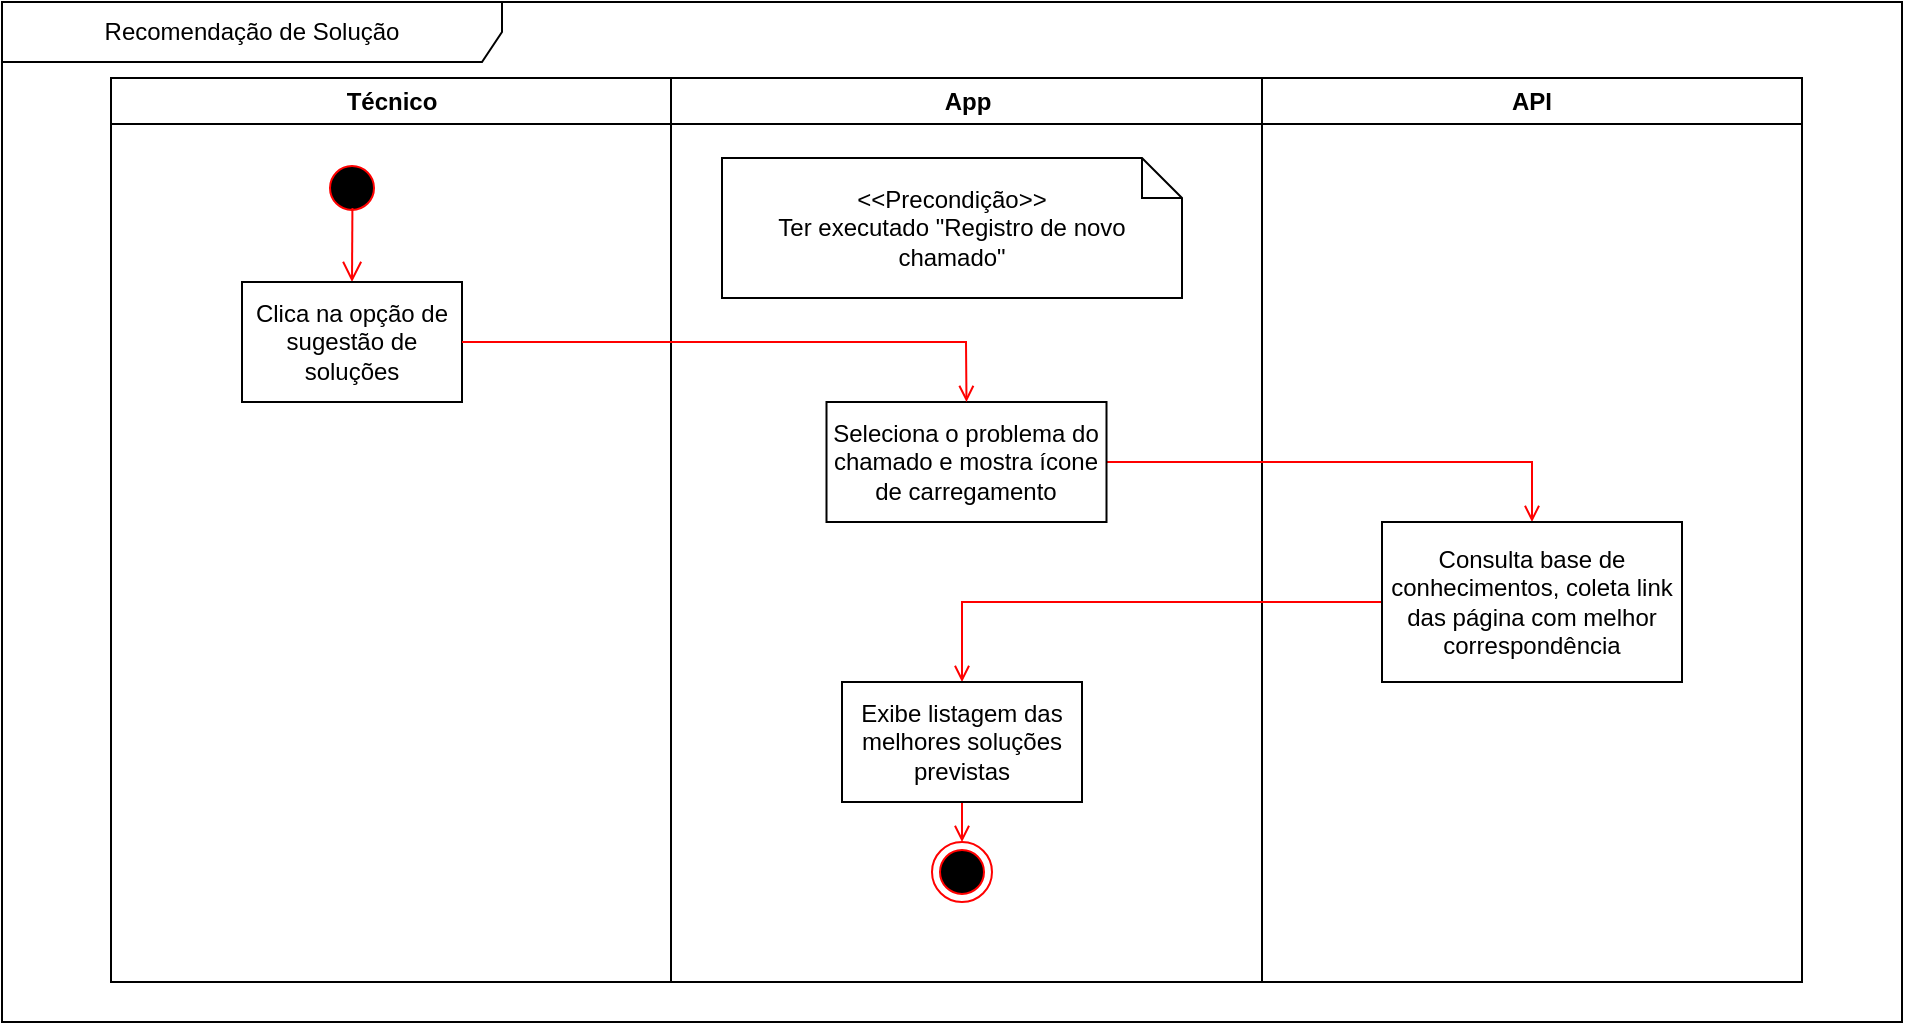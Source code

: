 <mxfile version="24.2.2" type="github">
  <diagram name="Página-1" id="wIKUW0sO_0uCQAr8_M2o">
    <mxGraphModel dx="1380" dy="783" grid="1" gridSize="10" guides="1" tooltips="1" connect="1" arrows="1" fold="1" page="1" pageScale="1" pageWidth="827" pageHeight="1169" math="0" shadow="0">
      <root>
        <mxCell id="0" />
        <mxCell id="1" parent="0" />
        <mxCell id="-VZP5fK5Uo64a7TJy_nP-1" value="Técnico" style="swimlane;whiteSpace=wrap" vertex="1" parent="1">
          <mxGeometry x="154.5" y="48" width="280" height="452" as="geometry" />
        </mxCell>
        <mxCell id="-VZP5fK5Uo64a7TJy_nP-2" value="App" style="swimlane;whiteSpace=wrap" vertex="1" parent="1">
          <mxGeometry x="434.5" y="48" width="295.5" height="452" as="geometry" />
        </mxCell>
        <mxCell id="-VZP5fK5Uo64a7TJy_nP-3" value="API" style="swimlane;whiteSpace=wrap" vertex="1" parent="1">
          <mxGeometry x="730" y="48" width="270" height="452" as="geometry" />
        </mxCell>
        <mxCell id="-VZP5fK5Uo64a7TJy_nP-4" value="" style="endArrow=open;strokeColor=#FF0000;endFill=1;rounded=0;entryX=0.5;entryY=0;entryDx=0;entryDy=0;exitX=0;exitY=0.5;exitDx=0;exitDy=0;" edge="1" parent="1" source="-VZP5fK5Uo64a7TJy_nP-10" target="-VZP5fK5Uo64a7TJy_nP-27">
          <mxGeometry relative="1" as="geometry">
            <mxPoint x="335" y="295" as="sourcePoint" />
            <mxPoint x="610" y="390" as="targetPoint" />
            <Array as="points">
              <mxPoint x="865" y="240" />
            </Array>
          </mxGeometry>
        </mxCell>
        <mxCell id="-VZP5fK5Uo64a7TJy_nP-5" value="Recomendação de Solução" style="shape=umlFrame;whiteSpace=wrap;html=1;pointerEvents=0;width=250;height=30;" vertex="1" parent="1">
          <mxGeometry x="100" y="10" width="950" height="510" as="geometry" />
        </mxCell>
        <mxCell id="-VZP5fK5Uo64a7TJy_nP-6" value="&amp;lt;&amp;lt;Precondição&amp;gt;&amp;gt;&lt;div&gt;Ter executado &quot;Registro de novo chamado&quot;&lt;/div&gt;" style="shape=note;size=20;whiteSpace=wrap;html=1;" vertex="1" parent="1">
          <mxGeometry x="460" y="88" width="230" height="70" as="geometry" />
        </mxCell>
        <mxCell id="-VZP5fK5Uo64a7TJy_nP-7" value="" style="ellipse;shape=startState;fillColor=#000000;strokeColor=#ff0000;" vertex="1" parent="1">
          <mxGeometry x="260" y="88" width="30" height="30" as="geometry" />
        </mxCell>
        <mxCell id="-VZP5fK5Uo64a7TJy_nP-8" value="" style="edgeStyle=elbowEdgeStyle;elbow=horizontal;verticalAlign=bottom;endArrow=open;endSize=8;strokeColor=#FF0000;endFill=1;rounded=0;exitX=0.507;exitY=0.833;exitDx=0;exitDy=0;exitPerimeter=0;" edge="1" parent="1" source="-VZP5fK5Uo64a7TJy_nP-7" target="-VZP5fK5Uo64a7TJy_nP-9">
          <mxGeometry x="484.5" y="148" as="geometry">
            <mxPoint x="555" y="138" as="targetPoint" />
          </mxGeometry>
        </mxCell>
        <mxCell id="-VZP5fK5Uo64a7TJy_nP-9" value="Clica na opção de sugestão de soluções" style="whiteSpace=wrap;" vertex="1" parent="1">
          <mxGeometry x="220" y="150" width="110" height="60" as="geometry" />
        </mxCell>
        <mxCell id="-VZP5fK5Uo64a7TJy_nP-10" value="Seleciona o problema do chamado e mostra ícone de carregamento" style="whiteSpace=wrap;" vertex="1" parent="1">
          <mxGeometry x="512.25" y="210" width="140" height="60" as="geometry" />
        </mxCell>
        <mxCell id="-VZP5fK5Uo64a7TJy_nP-11" value="" style="endArrow=open;strokeColor=#FF0000;endFill=1;rounded=0;exitX=1;exitY=0.5;exitDx=0;exitDy=0;entryX=0.5;entryY=0;entryDx=0;entryDy=0;" edge="1" parent="1" source="-VZP5fK5Uo64a7TJy_nP-9" target="-VZP5fK5Uo64a7TJy_nP-10">
          <mxGeometry relative="1" as="geometry">
            <mxPoint x="390" y="200" as="sourcePoint" />
            <mxPoint x="621" y="182" as="targetPoint" />
            <Array as="points">
              <mxPoint x="582" y="180" />
            </Array>
          </mxGeometry>
        </mxCell>
        <mxCell id="-VZP5fK5Uo64a7TJy_nP-24" value="" style="ellipse;html=1;shape=endState;fillColor=#000000;strokeColor=#ff0000;" vertex="1" parent="1">
          <mxGeometry x="565" y="430" width="30" height="30" as="geometry" />
        </mxCell>
        <mxCell id="-VZP5fK5Uo64a7TJy_nP-25" value="" style="endArrow=open;strokeColor=#FF0000;endFill=1;rounded=0;entryX=0.5;entryY=0;entryDx=0;entryDy=0;exitX=0.5;exitY=1;exitDx=0;exitDy=0;" edge="1" parent="1" source="-VZP5fK5Uo64a7TJy_nP-29" target="-VZP5fK5Uo64a7TJy_nP-24">
          <mxGeometry relative="1" as="geometry">
            <mxPoint x="582.25" y="430" as="sourcePoint" />
            <mxPoint x="285" y="640" as="targetPoint" />
            <Array as="points" />
          </mxGeometry>
        </mxCell>
        <mxCell id="-VZP5fK5Uo64a7TJy_nP-26" value="" style="endArrow=open;strokeColor=#FF0000;endFill=1;rounded=0;entryX=0.5;entryY=0;entryDx=0;entryDy=0;exitX=1;exitY=0.5;exitDx=0;exitDy=0;" edge="1" parent="1" source="-VZP5fK5Uo64a7TJy_nP-27" target="-VZP5fK5Uo64a7TJy_nP-29">
          <mxGeometry relative="1" as="geometry">
            <mxPoint x="434.5" y="280" as="sourcePoint" />
            <mxPoint x="582.25" y="330" as="targetPoint" />
            <Array as="points">
              <mxPoint x="580" y="310" />
            </Array>
          </mxGeometry>
        </mxCell>
        <mxCell id="-VZP5fK5Uo64a7TJy_nP-27" value="Consulta base de conhecimentos, coleta link das página com melhor correspondência" style="whiteSpace=wrap;" vertex="1" parent="1">
          <mxGeometry x="790" y="270" width="150" height="80" as="geometry" />
        </mxCell>
        <mxCell id="-VZP5fK5Uo64a7TJy_nP-29" value="Exibe listagem das melhores soluções previstas" style="whiteSpace=wrap;" vertex="1" parent="1">
          <mxGeometry x="520" y="350" width="120" height="60" as="geometry" />
        </mxCell>
      </root>
    </mxGraphModel>
  </diagram>
</mxfile>
